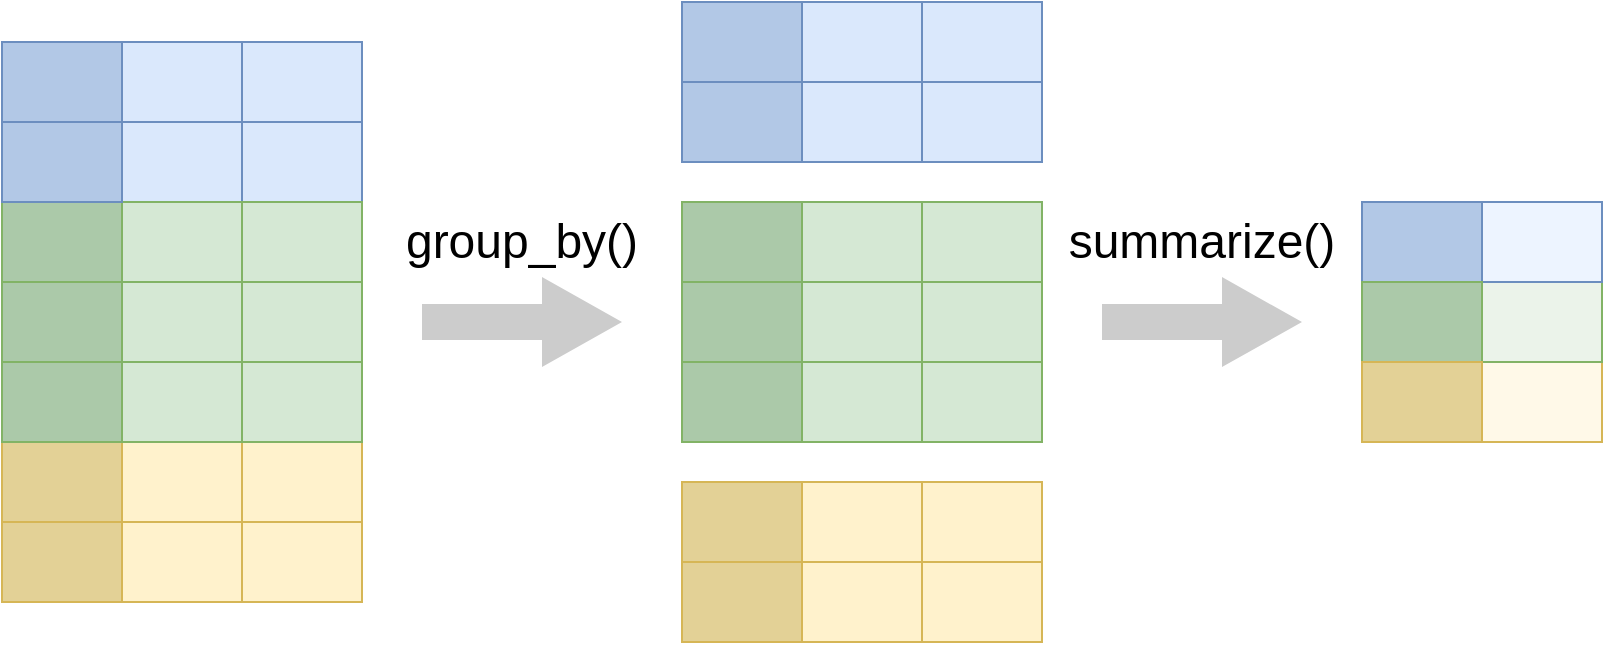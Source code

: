 <mxfile version="14.3.1" type="google"><diagram id="eAKZDhbyrOyP7cdwRSnv" name="Page-1"><mxGraphModel dx="1426" dy="769" grid="1" gridSize="10" guides="1" tooltips="1" connect="1" arrows="1" fold="1" page="1" pageScale="1" pageWidth="1100" pageHeight="850" math="0" shadow="0"><root><mxCell id="0"/><mxCell id="1" parent="0"/><mxCell id="VWwb-h3mht4uzt4C9TT1-22" value="" style="html=1;shadow=0;dashed=0;align=center;verticalAlign=middle;shape=mxgraph.arrows2.arrow;dy=0.6;dx=40;notch=0;fontColor=#333333;strokeColor=none;fillColor=#CCCCCC;" parent="1" vertex="1"><mxGeometry x="270" y="177.5" width="100" height="45" as="geometry"/></mxCell><mxCell id="HGzfJmTKlU1dQnyqov-p-1" value="" style="shape=partialRectangle;html=1;whiteSpace=wrap;connectable=0;top=1;left=1;bottom=1;right=1;overflow=hidden;strokeColor=#d6b656;fillColor=#E3D196;" vertex="1" parent="1"><mxGeometry x="60" y="260" width="60" height="40" as="geometry"/></mxCell><mxCell id="HGzfJmTKlU1dQnyqov-p-2" value="" style="shape=partialRectangle;html=1;whiteSpace=wrap;connectable=0;fillColor=#fff2cc;top=1;left=1;bottom=1;right=1;overflow=hidden;strokeColor=#d6b656;" vertex="1" parent="1"><mxGeometry x="120" y="260" width="60" height="40" as="geometry"/></mxCell><mxCell id="HGzfJmTKlU1dQnyqov-p-3" value="" style="shape=partialRectangle;html=1;whiteSpace=wrap;connectable=0;fillColor=#fff2cc;top=1;left=1;bottom=1;right=1;overflow=hidden;strokeColor=#d6b656;" vertex="1" parent="1"><mxGeometry x="180" y="260" width="60" height="40" as="geometry"/></mxCell><mxCell id="HGzfJmTKlU1dQnyqov-p-5" value="" style="shape=partialRectangle;html=1;whiteSpace=wrap;connectable=0;fillColor=#fff2cc;top=1;left=1;bottom=1;right=1;overflow=hidden;strokeColor=#d6b656;" vertex="1" parent="1"><mxGeometry x="120" y="300" width="60" height="40" as="geometry"/></mxCell><mxCell id="HGzfJmTKlU1dQnyqov-p-6" value="" style="shape=partialRectangle;html=1;whiteSpace=wrap;connectable=0;fillColor=#fff2cc;top=1;left=1;bottom=1;right=1;overflow=hidden;strokeColor=#d6b656;" vertex="1" parent="1"><mxGeometry x="180" y="300" width="60" height="40" as="geometry"/></mxCell><mxCell id="HGzfJmTKlU1dQnyqov-p-8" value="" style="shape=partialRectangle;html=1;whiteSpace=wrap;connectable=0;fillColor=#d5e8d4;top=1;left=1;bottom=1;right=1;overflow=hidden;strokeColor=#82b366;" vertex="1" parent="1"><mxGeometry x="120" y="180" width="60" height="40" as="geometry"/></mxCell><mxCell id="HGzfJmTKlU1dQnyqov-p-9" value="" style="shape=partialRectangle;html=1;whiteSpace=wrap;connectable=0;fillColor=#d5e8d4;top=1;left=1;bottom=1;right=1;overflow=hidden;strokeColor=#82b366;" vertex="1" parent="1"><mxGeometry x="180" y="180" width="60" height="40" as="geometry"/></mxCell><mxCell id="HGzfJmTKlU1dQnyqov-p-11" value="" style="shape=partialRectangle;html=1;whiteSpace=wrap;connectable=0;fillColor=#d5e8d4;top=1;left=1;bottom=1;right=1;overflow=hidden;strokeColor=#82b366;" vertex="1" parent="1"><mxGeometry x="120" y="220" width="60" height="40" as="geometry"/></mxCell><mxCell id="HGzfJmTKlU1dQnyqov-p-12" value="" style="shape=partialRectangle;html=1;whiteSpace=wrap;connectable=0;fillColor=#d5e8d4;top=1;left=1;bottom=1;right=1;overflow=hidden;strokeColor=#82b366;" vertex="1" parent="1"><mxGeometry x="180" y="220" width="60" height="40" as="geometry"/></mxCell><mxCell id="HGzfJmTKlU1dQnyqov-p-13" value="" style="shape=partialRectangle;html=1;whiteSpace=wrap;connectable=0;top=1;left=1;bottom=1;right=1;overflow=hidden;strokeColor=#6c8ebf;fillColor=#B2C8E6;" vertex="1" parent="1"><mxGeometry x="60" y="60" width="60" height="40" as="geometry"/></mxCell><mxCell id="HGzfJmTKlU1dQnyqov-p-14" value="" style="shape=partialRectangle;html=1;whiteSpace=wrap;connectable=0;fillColor=#dae8fc;top=1;left=1;bottom=1;right=1;overflow=hidden;strokeColor=#6c8ebf;" vertex="1" parent="1"><mxGeometry x="120" y="60" width="60" height="40" as="geometry"/></mxCell><mxCell id="HGzfJmTKlU1dQnyqov-p-15" value="" style="shape=partialRectangle;html=1;whiteSpace=wrap;connectable=0;fillColor=#dae8fc;top=1;left=1;bottom=1;right=1;overflow=hidden;strokeColor=#6c8ebf;" vertex="1" parent="1"><mxGeometry x="180" y="60" width="60" height="40" as="geometry"/></mxCell><mxCell id="HGzfJmTKlU1dQnyqov-p-17" value="" style="shape=partialRectangle;html=1;whiteSpace=wrap;connectable=0;fillColor=#dae8fc;top=1;left=1;bottom=1;right=1;overflow=hidden;strokeColor=#6c8ebf;" vertex="1" parent="1"><mxGeometry x="120" y="100" width="60" height="40" as="geometry"/></mxCell><mxCell id="HGzfJmTKlU1dQnyqov-p-18" value="" style="shape=partialRectangle;html=1;whiteSpace=wrap;connectable=0;fillColor=#dae8fc;top=1;left=1;bottom=1;right=1;overflow=hidden;strokeColor=#6c8ebf;" vertex="1" parent="1"><mxGeometry x="180" y="100" width="60" height="40" as="geometry"/></mxCell><mxCell id="HGzfJmTKlU1dQnyqov-p-19" value="" style="shape=partialRectangle;html=1;whiteSpace=wrap;connectable=0;top=1;left=1;bottom=1;right=1;overflow=hidden;strokeColor=#82b366;fillColor=#ABC9A9;" vertex="1" parent="1"><mxGeometry x="60" y="140" width="60" height="40" as="geometry"/></mxCell><mxCell id="HGzfJmTKlU1dQnyqov-p-20" value="" style="shape=partialRectangle;html=1;whiteSpace=wrap;connectable=0;fillColor=#d5e8d4;top=1;left=1;bottom=1;right=1;overflow=hidden;strokeColor=#82b366;" vertex="1" parent="1"><mxGeometry x="120" y="140" width="60" height="40" as="geometry"/></mxCell><mxCell id="HGzfJmTKlU1dQnyqov-p-21" value="" style="shape=partialRectangle;html=1;whiteSpace=wrap;connectable=0;fillColor=#d5e8d4;top=1;left=1;bottom=1;right=1;overflow=hidden;strokeColor=#82b366;" vertex="1" parent="1"><mxGeometry x="180" y="140" width="60" height="40" as="geometry"/></mxCell><mxCell id="HGzfJmTKlU1dQnyqov-p-23" value="" style="shape=partialRectangle;html=1;whiteSpace=wrap;connectable=0;fillColor=#fff2cc;top=1;left=1;bottom=1;right=1;overflow=hidden;strokeColor=#d6b656;" vertex="1" parent="1"><mxGeometry x="460" y="280" width="60" height="40" as="geometry"/></mxCell><mxCell id="HGzfJmTKlU1dQnyqov-p-24" value="" style="shape=partialRectangle;html=1;whiteSpace=wrap;connectable=0;fillColor=#fff2cc;top=1;left=1;bottom=1;right=1;overflow=hidden;strokeColor=#d6b656;" vertex="1" parent="1"><mxGeometry x="520" y="280" width="60" height="40" as="geometry"/></mxCell><mxCell id="HGzfJmTKlU1dQnyqov-p-26" value="" style="shape=partialRectangle;html=1;whiteSpace=wrap;connectable=0;fillColor=#fff2cc;top=1;left=1;bottom=1;right=1;overflow=hidden;strokeColor=#d6b656;" vertex="1" parent="1"><mxGeometry x="460" y="320" width="60" height="40" as="geometry"/></mxCell><mxCell id="HGzfJmTKlU1dQnyqov-p-27" value="" style="shape=partialRectangle;html=1;whiteSpace=wrap;connectable=0;fillColor=#fff2cc;top=1;left=1;bottom=1;right=1;overflow=hidden;strokeColor=#d6b656;" vertex="1" parent="1"><mxGeometry x="520" y="320" width="60" height="40" as="geometry"/></mxCell><mxCell id="HGzfJmTKlU1dQnyqov-p-29" value="" style="shape=partialRectangle;html=1;whiteSpace=wrap;connectable=0;fillColor=#d5e8d4;top=1;left=1;bottom=1;right=1;overflow=hidden;strokeColor=#82b366;" vertex="1" parent="1"><mxGeometry x="460" y="180" width="60" height="40" as="geometry"/></mxCell><mxCell id="HGzfJmTKlU1dQnyqov-p-30" value="" style="shape=partialRectangle;html=1;whiteSpace=wrap;connectable=0;fillColor=#d5e8d4;top=1;left=1;bottom=1;right=1;overflow=hidden;strokeColor=#82b366;" vertex="1" parent="1"><mxGeometry x="520" y="180" width="60" height="40" as="geometry"/></mxCell><mxCell id="HGzfJmTKlU1dQnyqov-p-32" value="" style="shape=partialRectangle;html=1;whiteSpace=wrap;connectable=0;fillColor=#d5e8d4;top=1;left=1;bottom=1;right=1;overflow=hidden;strokeColor=#82b366;" vertex="1" parent="1"><mxGeometry x="460" y="220" width="60" height="40" as="geometry"/></mxCell><mxCell id="HGzfJmTKlU1dQnyqov-p-33" value="" style="shape=partialRectangle;html=1;whiteSpace=wrap;connectable=0;fillColor=#d5e8d4;top=1;left=1;bottom=1;right=1;overflow=hidden;strokeColor=#82b366;" vertex="1" parent="1"><mxGeometry x="520" y="220" width="60" height="40" as="geometry"/></mxCell><mxCell id="HGzfJmTKlU1dQnyqov-p-35" value="" style="shape=partialRectangle;html=1;whiteSpace=wrap;connectable=0;fillColor=#dae8fc;top=1;left=1;bottom=1;right=1;overflow=hidden;strokeColor=#6c8ebf;" vertex="1" parent="1"><mxGeometry x="460" y="40" width="60" height="40" as="geometry"/></mxCell><mxCell id="HGzfJmTKlU1dQnyqov-p-36" value="" style="shape=partialRectangle;html=1;whiteSpace=wrap;connectable=0;fillColor=#dae8fc;top=1;left=1;bottom=1;right=1;overflow=hidden;strokeColor=#6c8ebf;" vertex="1" parent="1"><mxGeometry x="520" y="40" width="60" height="40" as="geometry"/></mxCell><mxCell id="HGzfJmTKlU1dQnyqov-p-38" value="" style="shape=partialRectangle;html=1;whiteSpace=wrap;connectable=0;fillColor=#dae8fc;top=1;left=1;bottom=1;right=1;overflow=hidden;strokeColor=#6c8ebf;" vertex="1" parent="1"><mxGeometry x="460" y="80" width="60" height="40" as="geometry"/></mxCell><mxCell id="HGzfJmTKlU1dQnyqov-p-39" value="" style="shape=partialRectangle;html=1;whiteSpace=wrap;connectable=0;fillColor=#dae8fc;top=1;left=1;bottom=1;right=1;overflow=hidden;strokeColor=#6c8ebf;" vertex="1" parent="1"><mxGeometry x="520" y="80" width="60" height="40" as="geometry"/></mxCell><mxCell id="HGzfJmTKlU1dQnyqov-p-41" value="" style="shape=partialRectangle;html=1;whiteSpace=wrap;connectable=0;fillColor=#d5e8d4;top=1;left=1;bottom=1;right=1;overflow=hidden;strokeColor=#82b366;" vertex="1" parent="1"><mxGeometry x="460" y="140" width="60" height="40" as="geometry"/></mxCell><mxCell id="HGzfJmTKlU1dQnyqov-p-42" value="" style="shape=partialRectangle;html=1;whiteSpace=wrap;connectable=0;fillColor=#d5e8d4;top=1;left=1;bottom=1;right=1;overflow=hidden;strokeColor=#82b366;" vertex="1" parent="1"><mxGeometry x="520" y="140" width="60" height="40" as="geometry"/></mxCell><mxCell id="HGzfJmTKlU1dQnyqov-p-43" value="group_by()" style="text;html=1;strokeColor=none;fillColor=none;align=center;verticalAlign=middle;whiteSpace=wrap;rounded=0;fontSize=24;" vertex="1" parent="1"><mxGeometry x="300" y="150" width="40" height="20" as="geometry"/></mxCell><mxCell id="HGzfJmTKlU1dQnyqov-p-44" value="" style="html=1;shadow=0;dashed=0;align=center;verticalAlign=middle;shape=mxgraph.arrows2.arrow;dy=0.6;dx=40;notch=0;fontColor=#333333;strokeColor=none;fillColor=#CCCCCC;" vertex="1" parent="1"><mxGeometry x="610" y="177.5" width="100" height="45" as="geometry"/></mxCell><mxCell id="HGzfJmTKlU1dQnyqov-p-46" value="" style="shape=partialRectangle;html=1;whiteSpace=wrap;connectable=0;top=1;left=1;bottom=1;right=1;overflow=hidden;strokeColor=#d6b656;fillColor=#FFF9E8;" vertex="1" parent="1"><mxGeometry x="800" y="220" width="60" height="40" as="geometry"/></mxCell><mxCell id="HGzfJmTKlU1dQnyqov-p-52" value="" style="shape=partialRectangle;html=1;whiteSpace=wrap;connectable=0;top=1;left=1;bottom=1;right=1;overflow=hidden;strokeColor=#82b366;fillColor=#EBF3EA;" vertex="1" parent="1"><mxGeometry x="800" y="180" width="60" height="40" as="geometry"/></mxCell><mxCell id="HGzfJmTKlU1dQnyqov-p-61" value="" style="shape=partialRectangle;html=1;whiteSpace=wrap;connectable=0;top=1;left=1;bottom=1;right=1;overflow=hidden;strokeColor=#6c8ebf;fillColor=#EDF4FF;" vertex="1" parent="1"><mxGeometry x="800" y="140" width="60" height="40" as="geometry"/></mxCell><mxCell id="HGzfJmTKlU1dQnyqov-p-66" value="summarize()" style="text;html=1;strokeColor=none;fillColor=none;align=center;verticalAlign=middle;whiteSpace=wrap;rounded=0;fontSize=24;" vertex="1" parent="1"><mxGeometry x="640" y="150" width="40" height="20" as="geometry"/></mxCell><mxCell id="HGzfJmTKlU1dQnyqov-p-67" value="" style="shape=partialRectangle;html=1;whiteSpace=wrap;connectable=0;top=1;left=1;bottom=1;right=1;overflow=hidden;strokeColor=#6c8ebf;fillColor=#B2C8E6;" vertex="1" parent="1"><mxGeometry x="60" y="100" width="60" height="40" as="geometry"/></mxCell><mxCell id="HGzfJmTKlU1dQnyqov-p-68" value="" style="shape=partialRectangle;html=1;whiteSpace=wrap;connectable=0;top=1;left=1;bottom=1;right=1;overflow=hidden;strokeColor=#6c8ebf;fillColor=#B2C8E6;" vertex="1" parent="1"><mxGeometry x="400" y="40" width="60" height="40" as="geometry"/></mxCell><mxCell id="HGzfJmTKlU1dQnyqov-p-69" value="" style="shape=partialRectangle;html=1;whiteSpace=wrap;connectable=0;top=1;left=1;bottom=1;right=1;overflow=hidden;strokeColor=#6c8ebf;fillColor=#B2C8E6;" vertex="1" parent="1"><mxGeometry x="400" y="80" width="60" height="40" as="geometry"/></mxCell><mxCell id="HGzfJmTKlU1dQnyqov-p-70" value="" style="shape=partialRectangle;html=1;whiteSpace=wrap;connectable=0;top=1;left=1;bottom=1;right=1;overflow=hidden;strokeColor=#6c8ebf;fillColor=#B2C8E6;" vertex="1" parent="1"><mxGeometry x="740" y="140" width="60" height="40" as="geometry"/></mxCell><mxCell id="HGzfJmTKlU1dQnyqov-p-71" value="" style="shape=partialRectangle;html=1;whiteSpace=wrap;connectable=0;top=1;left=1;bottom=1;right=1;overflow=hidden;strokeColor=#82b366;fillColor=#ABC9A9;" vertex="1" parent="1"><mxGeometry x="60" y="180" width="60" height="40" as="geometry"/></mxCell><mxCell id="HGzfJmTKlU1dQnyqov-p-72" value="" style="shape=partialRectangle;html=1;whiteSpace=wrap;connectable=0;top=1;left=1;bottom=1;right=1;overflow=hidden;strokeColor=#82b366;fillColor=#ABC9A9;" vertex="1" parent="1"><mxGeometry x="60" y="220" width="60" height="40" as="geometry"/></mxCell><mxCell id="HGzfJmTKlU1dQnyqov-p-73" value="" style="shape=partialRectangle;html=1;whiteSpace=wrap;connectable=0;top=1;left=1;bottom=1;right=1;overflow=hidden;strokeColor=#82b366;fillColor=#ABC9A9;" vertex="1" parent="1"><mxGeometry x="400" y="140" width="60" height="40" as="geometry"/></mxCell><mxCell id="HGzfJmTKlU1dQnyqov-p-74" value="" style="shape=partialRectangle;html=1;whiteSpace=wrap;connectable=0;top=1;left=1;bottom=1;right=1;overflow=hidden;strokeColor=#82b366;fillColor=#ABC9A9;" vertex="1" parent="1"><mxGeometry x="400" y="180" width="60" height="40" as="geometry"/></mxCell><mxCell id="HGzfJmTKlU1dQnyqov-p-75" value="" style="shape=partialRectangle;html=1;whiteSpace=wrap;connectable=0;top=1;left=1;bottom=1;right=1;overflow=hidden;strokeColor=#82b366;fillColor=#ABC9A9;" vertex="1" parent="1"><mxGeometry x="400" y="220" width="60" height="40" as="geometry"/></mxCell><mxCell id="HGzfJmTKlU1dQnyqov-p-76" value="" style="shape=partialRectangle;html=1;whiteSpace=wrap;connectable=0;top=1;left=1;bottom=1;right=1;overflow=hidden;strokeColor=#82b366;fillColor=#ABC9A9;" vertex="1" parent="1"><mxGeometry x="740" y="180" width="60" height="40" as="geometry"/></mxCell><mxCell id="HGzfJmTKlU1dQnyqov-p-77" value="" style="shape=partialRectangle;html=1;whiteSpace=wrap;connectable=0;top=1;left=1;bottom=1;right=1;overflow=hidden;strokeColor=#d6b656;fillColor=#E3D196;" vertex="1" parent="1"><mxGeometry x="60" y="300" width="60" height="40" as="geometry"/></mxCell><mxCell id="HGzfJmTKlU1dQnyqov-p-78" value="" style="shape=partialRectangle;html=1;whiteSpace=wrap;connectable=0;top=1;left=1;bottom=1;right=1;overflow=hidden;strokeColor=#d6b656;fillColor=#E3D196;" vertex="1" parent="1"><mxGeometry x="400" y="280" width="60" height="40" as="geometry"/></mxCell><mxCell id="HGzfJmTKlU1dQnyqov-p-79" value="" style="shape=partialRectangle;html=1;whiteSpace=wrap;connectable=0;top=1;left=1;bottom=1;right=1;overflow=hidden;strokeColor=#d6b656;fillColor=#E3D196;" vertex="1" parent="1"><mxGeometry x="400" y="320" width="60" height="40" as="geometry"/></mxCell><mxCell id="HGzfJmTKlU1dQnyqov-p-80" value="" style="shape=partialRectangle;html=1;whiteSpace=wrap;connectable=0;top=1;left=1;bottom=1;right=1;overflow=hidden;strokeColor=#d6b656;fillColor=#E3D196;" vertex="1" parent="1"><mxGeometry x="740" y="220" width="60" height="40" as="geometry"/></mxCell></root></mxGraphModel></diagram></mxfile>